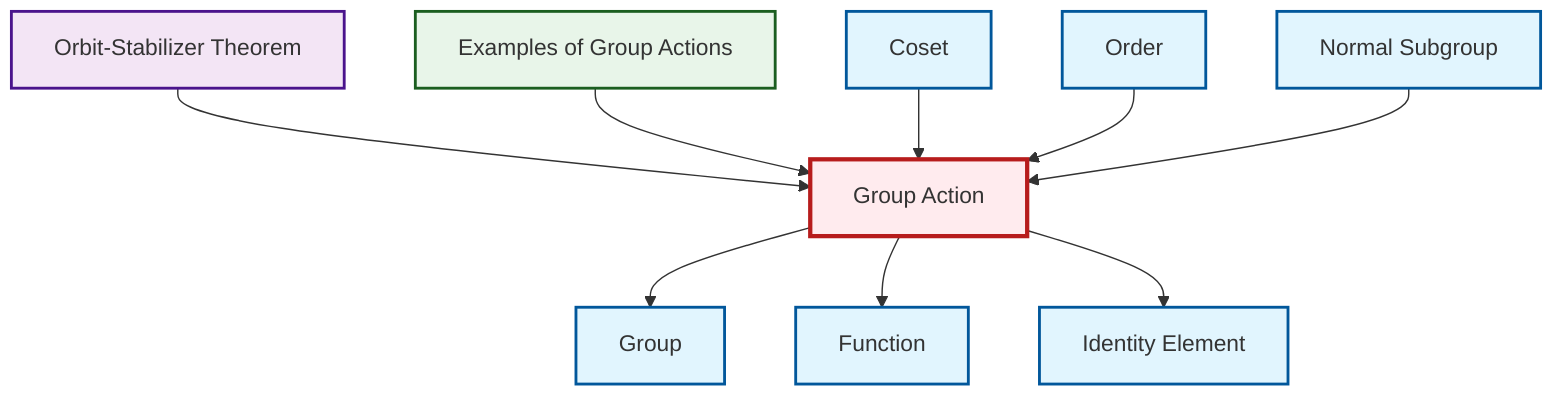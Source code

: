 graph TD
    classDef definition fill:#e1f5fe,stroke:#01579b,stroke-width:2px
    classDef theorem fill:#f3e5f5,stroke:#4a148c,stroke-width:2px
    classDef axiom fill:#fff3e0,stroke:#e65100,stroke-width:2px
    classDef example fill:#e8f5e9,stroke:#1b5e20,stroke-width:2px
    classDef current fill:#ffebee,stroke:#b71c1c,stroke-width:3px
    def-order["Order"]:::definition
    def-identity-element["Identity Element"]:::definition
    ex-group-action-examples["Examples of Group Actions"]:::example
    thm-orbit-stabilizer["Orbit-Stabilizer Theorem"]:::theorem
    def-normal-subgroup["Normal Subgroup"]:::definition
    def-group-action["Group Action"]:::definition
    def-group["Group"]:::definition
    def-coset["Coset"]:::definition
    def-function["Function"]:::definition
    thm-orbit-stabilizer --> def-group-action
    ex-group-action-examples --> def-group-action
    def-group-action --> def-group
    def-coset --> def-group-action
    def-group-action --> def-function
    def-order --> def-group-action
    def-normal-subgroup --> def-group-action
    def-group-action --> def-identity-element
    class def-group-action current